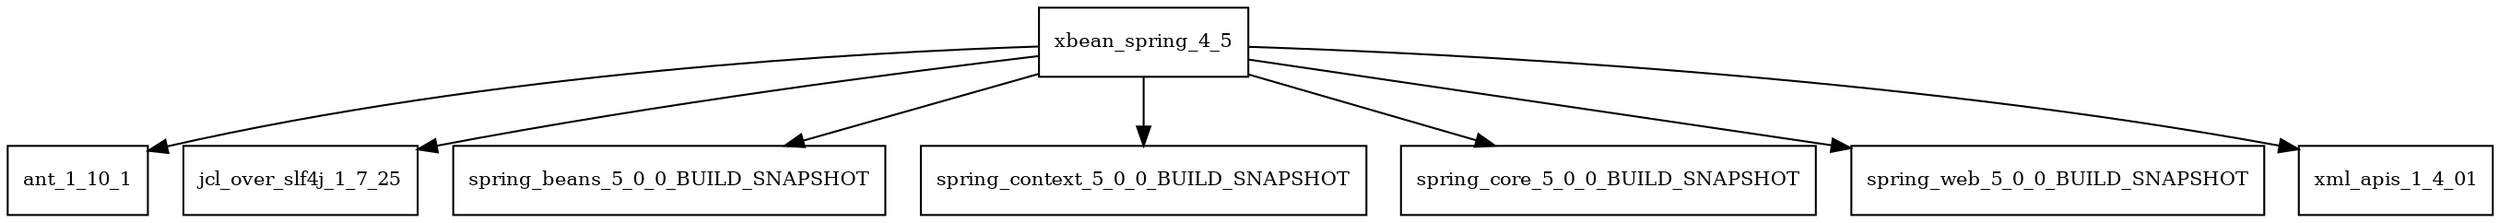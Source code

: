 digraph xbean_spring_4_5_dependencies {
  node [shape = box, fontsize=10.0];
  xbean_spring_4_5 -> ant_1_10_1;
  xbean_spring_4_5 -> jcl_over_slf4j_1_7_25;
  xbean_spring_4_5 -> spring_beans_5_0_0_BUILD_SNAPSHOT;
  xbean_spring_4_5 -> spring_context_5_0_0_BUILD_SNAPSHOT;
  xbean_spring_4_5 -> spring_core_5_0_0_BUILD_SNAPSHOT;
  xbean_spring_4_5 -> spring_web_5_0_0_BUILD_SNAPSHOT;
  xbean_spring_4_5 -> xml_apis_1_4_01;
}
